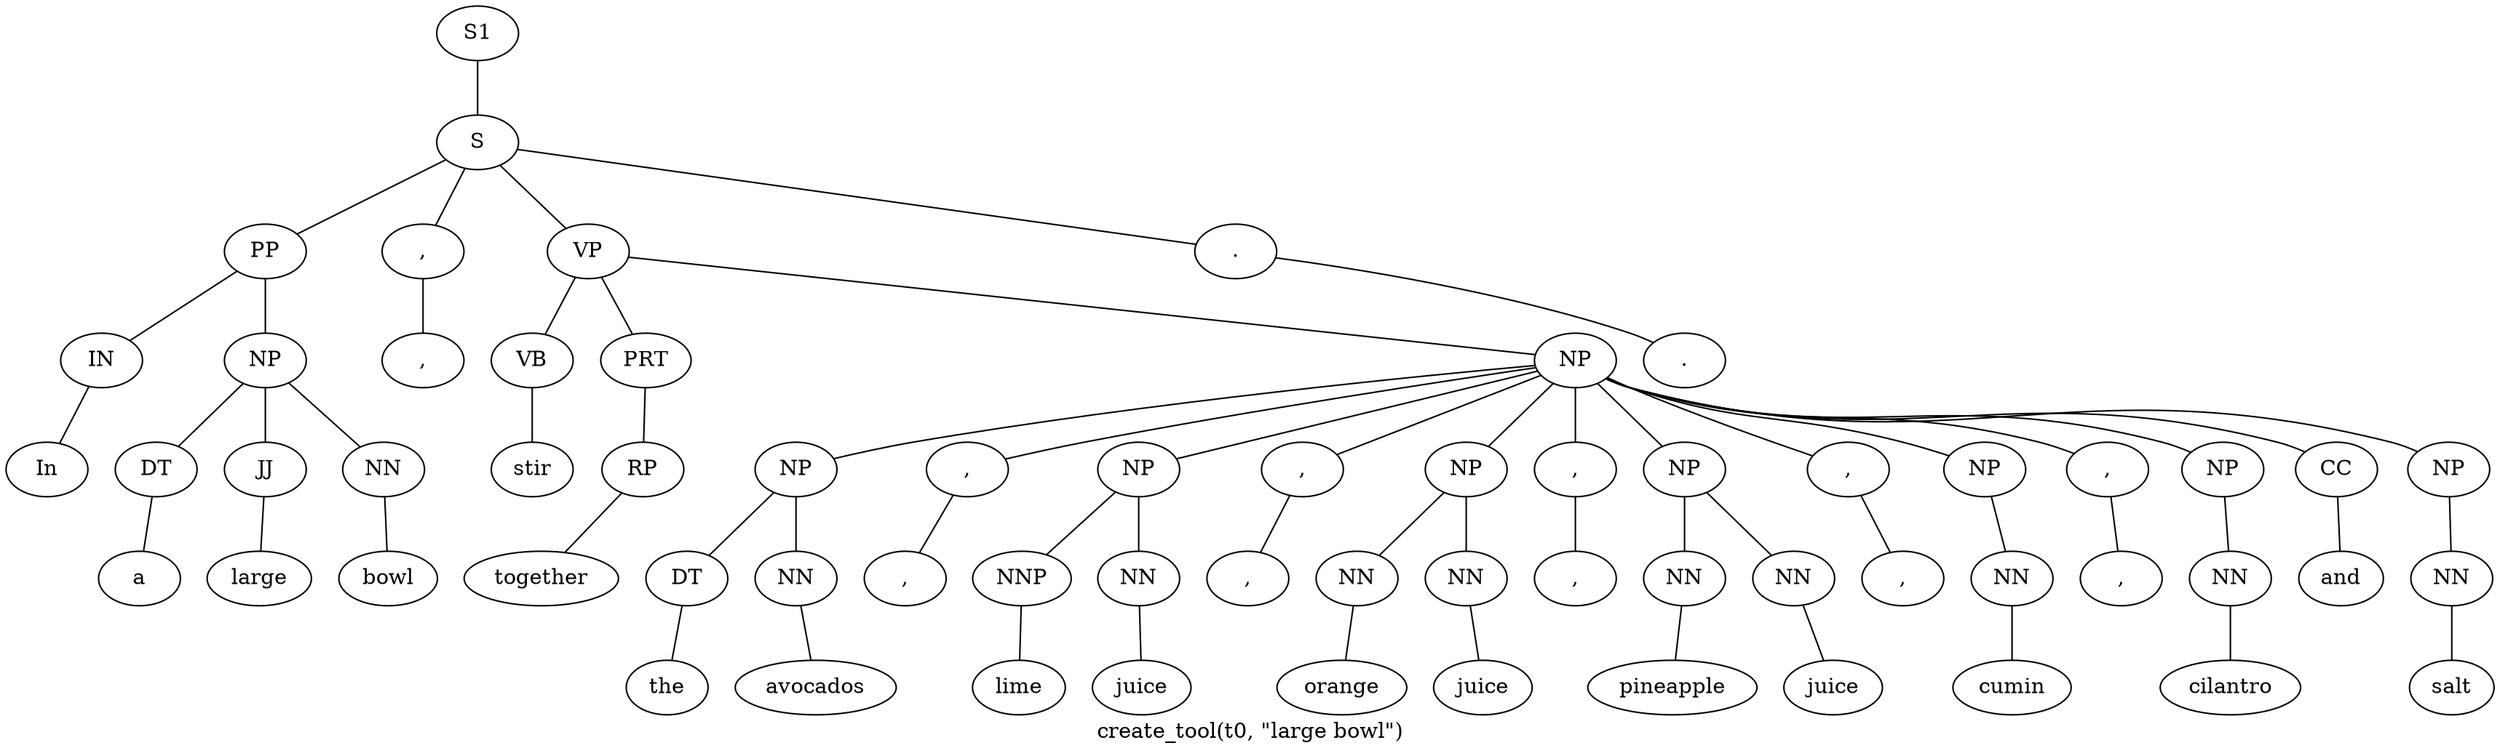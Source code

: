 graph SyntaxGraph {
	label = "create_tool(t0, \"large bowl\")";
	Node0 [label="S1"];
	Node1 [label="S"];
	Node2 [label="PP"];
	Node3 [label="IN"];
	Node4 [label="In"];
	Node5 [label="NP"];
	Node6 [label="DT"];
	Node7 [label="a"];
	Node8 [label="JJ"];
	Node9 [label="large"];
	Node10 [label="NN"];
	Node11 [label="bowl"];
	Node12 [label=","];
	Node13 [label=","];
	Node14 [label="VP"];
	Node15 [label="VB"];
	Node16 [label="stir"];
	Node17 [label="PRT"];
	Node18 [label="RP"];
	Node19 [label="together"];
	Node20 [label="NP"];
	Node21 [label="NP"];
	Node22 [label="DT"];
	Node23 [label="the"];
	Node24 [label="NN"];
	Node25 [label="avocados"];
	Node26 [label=","];
	Node27 [label=","];
	Node28 [label="NP"];
	Node29 [label="NNP"];
	Node30 [label="lime"];
	Node31 [label="NN"];
	Node32 [label="juice"];
	Node33 [label=","];
	Node34 [label=","];
	Node35 [label="NP"];
	Node36 [label="NN"];
	Node37 [label="orange"];
	Node38 [label="NN"];
	Node39 [label="juice"];
	Node40 [label=","];
	Node41 [label=","];
	Node42 [label="NP"];
	Node43 [label="NN"];
	Node44 [label="pineapple"];
	Node45 [label="NN"];
	Node46 [label="juice"];
	Node47 [label=","];
	Node48 [label=","];
	Node49 [label="NP"];
	Node50 [label="NN"];
	Node51 [label="cumin"];
	Node52 [label=","];
	Node53 [label=","];
	Node54 [label="NP"];
	Node55 [label="NN"];
	Node56 [label="cilantro"];
	Node57 [label="CC"];
	Node58 [label="and"];
	Node59 [label="NP"];
	Node60 [label="NN"];
	Node61 [label="salt"];
	Node62 [label="."];
	Node63 [label="."];

	Node0 -- Node1;
	Node1 -- Node2;
	Node1 -- Node12;
	Node1 -- Node14;
	Node1 -- Node62;
	Node2 -- Node3;
	Node2 -- Node5;
	Node3 -- Node4;
	Node5 -- Node6;
	Node5 -- Node8;
	Node5 -- Node10;
	Node6 -- Node7;
	Node8 -- Node9;
	Node10 -- Node11;
	Node12 -- Node13;
	Node14 -- Node15;
	Node14 -- Node17;
	Node14 -- Node20;
	Node15 -- Node16;
	Node17 -- Node18;
	Node18 -- Node19;
	Node20 -- Node21;
	Node20 -- Node26;
	Node20 -- Node28;
	Node20 -- Node33;
	Node20 -- Node35;
	Node20 -- Node40;
	Node20 -- Node42;
	Node20 -- Node47;
	Node20 -- Node49;
	Node20 -- Node52;
	Node20 -- Node54;
	Node20 -- Node57;
	Node20 -- Node59;
	Node21 -- Node22;
	Node21 -- Node24;
	Node22 -- Node23;
	Node24 -- Node25;
	Node26 -- Node27;
	Node28 -- Node29;
	Node28 -- Node31;
	Node29 -- Node30;
	Node31 -- Node32;
	Node33 -- Node34;
	Node35 -- Node36;
	Node35 -- Node38;
	Node36 -- Node37;
	Node38 -- Node39;
	Node40 -- Node41;
	Node42 -- Node43;
	Node42 -- Node45;
	Node43 -- Node44;
	Node45 -- Node46;
	Node47 -- Node48;
	Node49 -- Node50;
	Node50 -- Node51;
	Node52 -- Node53;
	Node54 -- Node55;
	Node55 -- Node56;
	Node57 -- Node58;
	Node59 -- Node60;
	Node60 -- Node61;
	Node62 -- Node63;
}